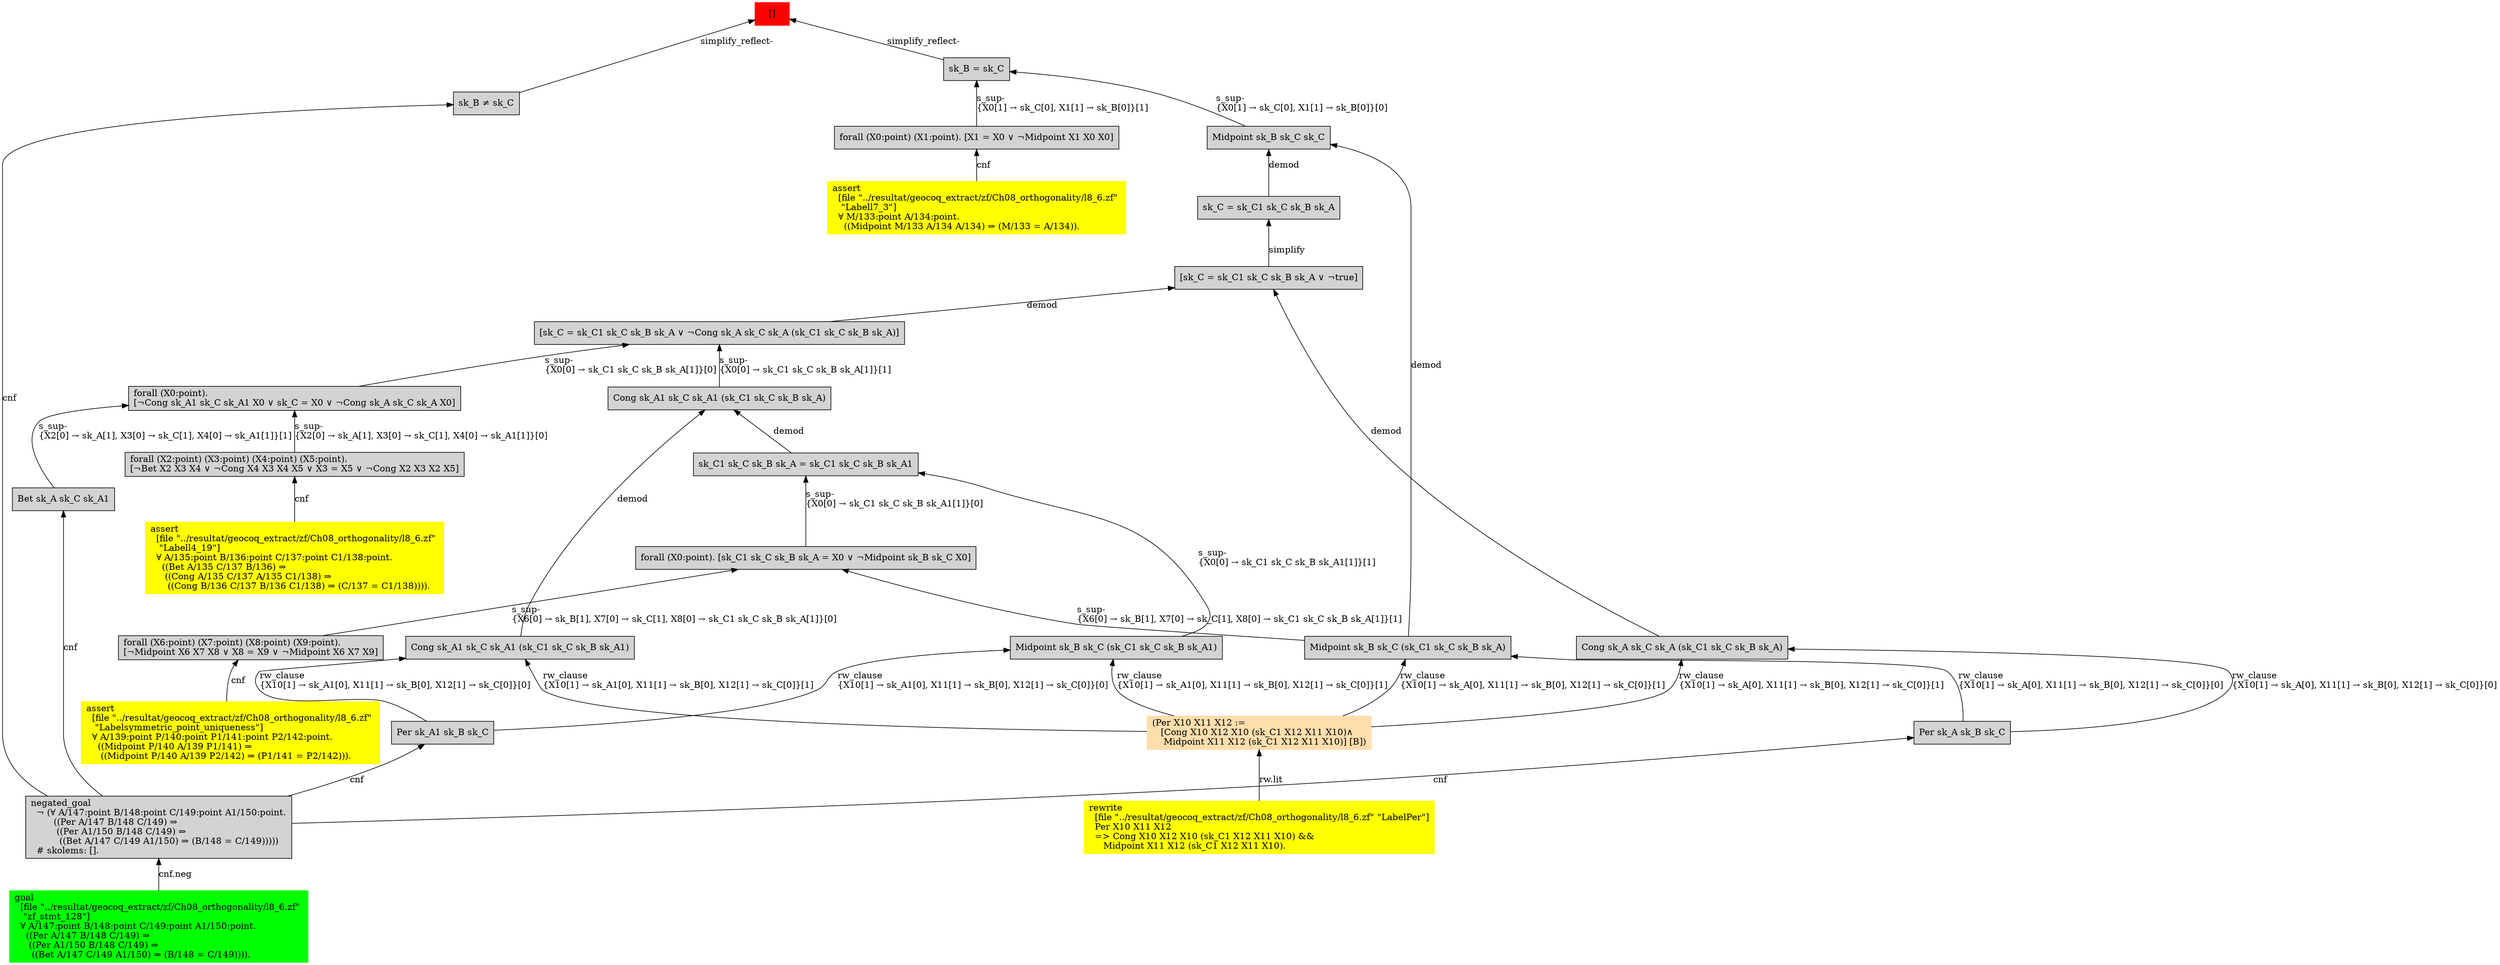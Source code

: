 digraph "unsat_graph" {
  vertex_0 [color=red, label="[]", shape=box, style=filled];
  vertex_0 -> vertex_1 [label="simplify_reflect-", dir="back"];
  vertex_1 [shape=box, label="sk_B ≠ sk_C\l", style=filled];
  vertex_1 -> vertex_2 [label="cnf", dir="back"];
  vertex_2 [shape=box, label="negated_goal\l  ¬ (∀ A/147:point B/148:point C/149:point A1/150:point.\l        ((Per A/147 B/148 C/149) ⇒\l         ((Per A1/150 B/148 C/149) ⇒\l          ((Bet A/147 C/149 A1/150) ⇒ (B/148 = C/149)))))\l  # skolems: [].\l", style=filled];
  vertex_2 -> vertex_3 [label="cnf.neg", dir="back"];
  vertex_3 [color=green, shape=box, label="goal\l  [file \"../resultat/geocoq_extract/zf/Ch08_orthogonality/l8_6.zf\" \l   \"zf_stmt_128\"]\l  ∀ A/147:point B/148:point C/149:point A1/150:point.\l    ((Per A/147 B/148 C/149) ⇒\l     ((Per A1/150 B/148 C/149) ⇒\l      ((Bet A/147 C/149 A1/150) ⇒ (B/148 = C/149)))).\l", style=filled];
  vertex_0 -> vertex_4 [label="simplify_reflect-", dir="back"];
  vertex_4 [shape=box, label="sk_B = sk_C\l", style=filled];
  vertex_4 -> vertex_5 [label="s_sup-\l\{X0[1] → sk_C[0], X1[1] → sk_B[0]\}[1]\l", dir="back"];
  vertex_5 [shape=box, label="forall (X0:point) (X1:point). [X1 = X0 ∨ ¬Midpoint X1 X0 X0]\l", style=filled];
  vertex_5 -> vertex_6 [label="cnf", dir="back"];
  vertex_6 [color=yellow, shape=box, label="assert\l  [file \"../resultat/geocoq_extract/zf/Ch08_orthogonality/l8_6.zf\" \l   \"Labell7_3\"]\l  ∀ M/133:point A/134:point.\l    ((Midpoint M/133 A/134 A/134) ⇒ (M/133 = A/134)).\l", style=filled];
  vertex_4 -> vertex_7 [label="s_sup-\l\{X0[1] → sk_C[0], X1[1] → sk_B[0]\}[0]\l", dir="back"];
  vertex_7 [shape=box, label="Midpoint sk_B sk_C sk_C\l", style=filled];
  vertex_7 -> vertex_8 [label="demod", dir="back"];
  vertex_8 [shape=box, label="sk_C = sk_C1 sk_C sk_B sk_A\l", style=filled];
  vertex_8 -> vertex_9 [label="simplify", dir="back"];
  vertex_9 [shape=box, label="[sk_C = sk_C1 sk_C sk_B sk_A ∨ ¬true]\l", style=filled];
  vertex_9 -> vertex_10 [label="demod", dir="back"];
  vertex_10 [shape=box, label="Cong sk_A sk_C sk_A (sk_C1 sk_C sk_B sk_A)\l", style=filled];
  vertex_10 -> vertex_11 [label="rw_clause\l\{X10[1] → sk_A[0], X11[1] → sk_B[0], X12[1] → sk_C[0]\}[1]\l", dir="back"];
  vertex_11 [color=navajowhite, shape=box, label="(Per X10 X11 X12 :=\l   [Cong X10 X12 X10 (sk_C1 X12 X11 X10)∧\l    Midpoint X11 X12 (sk_C1 X12 X11 X10)] [B])\l", style=filled];
  vertex_11 -> vertex_12 [label="rw.lit", dir="back"];
  vertex_12 [color=yellow, shape=box, label="rewrite\l  [file \"../resultat/geocoq_extract/zf/Ch08_orthogonality/l8_6.zf\" \"LabelPer\"]\l  Per X10 X11 X12\l  =\> Cong X10 X12 X10 (sk_C1 X12 X11 X10) && \l     Midpoint X11 X12 (sk_C1 X12 X11 X10).\l", style=filled];
  vertex_10 -> vertex_13 [label="rw_clause\l\{X10[1] → sk_A[0], X11[1] → sk_B[0], X12[1] → sk_C[0]\}[0]\l", dir="back"];
  vertex_13 [shape=box, label="Per sk_A sk_B sk_C\l", style=filled];
  vertex_13 -> vertex_2 [label="cnf", dir="back"];
  vertex_9 -> vertex_14 [label="demod", dir="back"];
  vertex_14 [shape=box, label="[sk_C = sk_C1 sk_C sk_B sk_A ∨ ¬Cong sk_A sk_C sk_A (sk_C1 sk_C sk_B sk_A)]\l", style=filled];
  vertex_14 -> vertex_15 [label="s_sup-\l\{X0[0] → sk_C1 sk_C sk_B sk_A[1]\}[0]\l", dir="back"];
  vertex_15 [shape=box, label="forall (X0:point).\l[¬Cong sk_A1 sk_C sk_A1 X0 ∨ sk_C = X0 ∨ ¬Cong sk_A sk_C sk_A X0]\l", style=filled];
  vertex_15 -> vertex_16 [label="s_sup-\l\{X2[0] → sk_A[1], X3[0] → sk_C[1], X4[0] → sk_A1[1]\}[0]\l", dir="back"];
  vertex_16 [shape=box, label="forall (X2:point) (X3:point) (X4:point) (X5:point).\l[¬Bet X2 X3 X4 ∨ ¬Cong X4 X3 X4 X5 ∨ X3 = X5 ∨ ¬Cong X2 X3 X2 X5]\l", style=filled];
  vertex_16 -> vertex_17 [label="cnf", dir="back"];
  vertex_17 [color=yellow, shape=box, label="assert\l  [file \"../resultat/geocoq_extract/zf/Ch08_orthogonality/l8_6.zf\" \l   \"Labell4_19\"]\l  ∀ A/135:point B/136:point C/137:point C1/138:point.\l    ((Bet A/135 C/137 B/136) ⇒\l     ((Cong A/135 C/137 A/135 C1/138) ⇒\l      ((Cong B/136 C/137 B/136 C1/138) ⇒ (C/137 = C1/138)))).\l", style=filled];
  vertex_15 -> vertex_18 [label="s_sup-\l\{X2[0] → sk_A[1], X3[0] → sk_C[1], X4[0] → sk_A1[1]\}[1]\l", dir="back"];
  vertex_18 [shape=box, label="Bet sk_A sk_C sk_A1\l", style=filled];
  vertex_18 -> vertex_2 [label="cnf", dir="back"];
  vertex_14 -> vertex_19 [label="s_sup-\l\{X0[0] → sk_C1 sk_C sk_B sk_A[1]\}[1]\l", dir="back"];
  vertex_19 [shape=box, label="Cong sk_A1 sk_C sk_A1 (sk_C1 sk_C sk_B sk_A)\l", style=filled];
  vertex_19 -> vertex_20 [label="demod", dir="back"];
  vertex_20 [shape=box, label="sk_C1 sk_C sk_B sk_A = sk_C1 sk_C sk_B sk_A1\l", style=filled];
  vertex_20 -> vertex_21 [label="s_sup-\l\{X0[0] → sk_C1 sk_C sk_B sk_A1[1]\}[0]\l", dir="back"];
  vertex_21 [shape=box, label="forall (X0:point). [sk_C1 sk_C sk_B sk_A = X0 ∨ ¬Midpoint sk_B sk_C X0]\l", style=filled];
  vertex_21 -> vertex_22 [label="s_sup-\l\{X6[0] → sk_B[1], X7[0] → sk_C[1], X8[0] → sk_C1 sk_C sk_B sk_A[1]\}[0]\l", dir="back"];
  vertex_22 [shape=box, label="forall (X6:point) (X7:point) (X8:point) (X9:point).\l[¬Midpoint X6 X7 X8 ∨ X8 = X9 ∨ ¬Midpoint X6 X7 X9]\l", style=filled];
  vertex_22 -> vertex_23 [label="cnf", dir="back"];
  vertex_23 [color=yellow, shape=box, label="assert\l  [file \"../resultat/geocoq_extract/zf/Ch08_orthogonality/l8_6.zf\" \l   \"Labelsymmetric_point_uniqueness\"]\l  ∀ A/139:point P/140:point P1/141:point P2/142:point.\l    ((Midpoint P/140 A/139 P1/141) ⇒\l     ((Midpoint P/140 A/139 P2/142) ⇒ (P1/141 = P2/142))).\l", style=filled];
  vertex_21 -> vertex_24 [label="s_sup-\l\{X6[0] → sk_B[1], X7[0] → sk_C[1], X8[0] → sk_C1 sk_C sk_B sk_A[1]\}[1]\l", dir="back"];
  vertex_24 [shape=box, label="Midpoint sk_B sk_C (sk_C1 sk_C sk_B sk_A)\l", style=filled];
  vertex_24 -> vertex_11 [label="rw_clause\l\{X10[1] → sk_A[0], X11[1] → sk_B[0], X12[1] → sk_C[0]\}[1]\l", dir="back"];
  vertex_24 -> vertex_13 [label="rw_clause\l\{X10[1] → sk_A[0], X11[1] → sk_B[0], X12[1] → sk_C[0]\}[0]\l", dir="back"];
  vertex_20 -> vertex_25 [label="s_sup-\l\{X0[0] → sk_C1 sk_C sk_B sk_A1[1]\}[1]\l", dir="back"];
  vertex_25 [shape=box, label="Midpoint sk_B sk_C (sk_C1 sk_C sk_B sk_A1)\l", style=filled];
  vertex_25 -> vertex_11 [label="rw_clause\l\{X10[1] → sk_A1[0], X11[1] → sk_B[0], X12[1] → sk_C[0]\}[1]\l", dir="back"];
  vertex_25 -> vertex_26 [label="rw_clause\l\{X10[1] → sk_A1[0], X11[1] → sk_B[0], X12[1] → sk_C[0]\}[0]\l", dir="back"];
  vertex_26 [shape=box, label="Per sk_A1 sk_B sk_C\l", style=filled];
  vertex_26 -> vertex_2 [label="cnf", dir="back"];
  vertex_19 -> vertex_27 [label="demod", dir="back"];
  vertex_27 [shape=box, label="Cong sk_A1 sk_C sk_A1 (sk_C1 sk_C sk_B sk_A1)\l", style=filled];
  vertex_27 -> vertex_11 [label="rw_clause\l\{X10[1] → sk_A1[0], X11[1] → sk_B[0], X12[1] → sk_C[0]\}[1]\l", dir="back"];
  vertex_27 -> vertex_26 [label="rw_clause\l\{X10[1] → sk_A1[0], X11[1] → sk_B[0], X12[1] → sk_C[0]\}[0]\l", dir="back"];
  vertex_7 -> vertex_24 [label="demod", dir="back"];
  }


